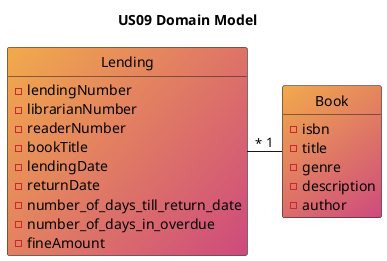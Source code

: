 @startuml
'https://SubscriptionServicetuml.com/class-diagram
hide circle
hide methods
title US09 Domain Model


class Book #F2AA4CFF/CE4A7EFF {
-isbn
-title
-genre
-description
-author

}
class Lending #F2AA4CFF/CE4A7EFF {
-lendingNumber
-librarianNumber
-readerNumber
-bookTitle
-lendingDate
-returnDate
-number_of_days_till_return_date
-number_of_days_in_overdue
-fineAmount

}


Book "1" -left-- "*" Lending




@enduml